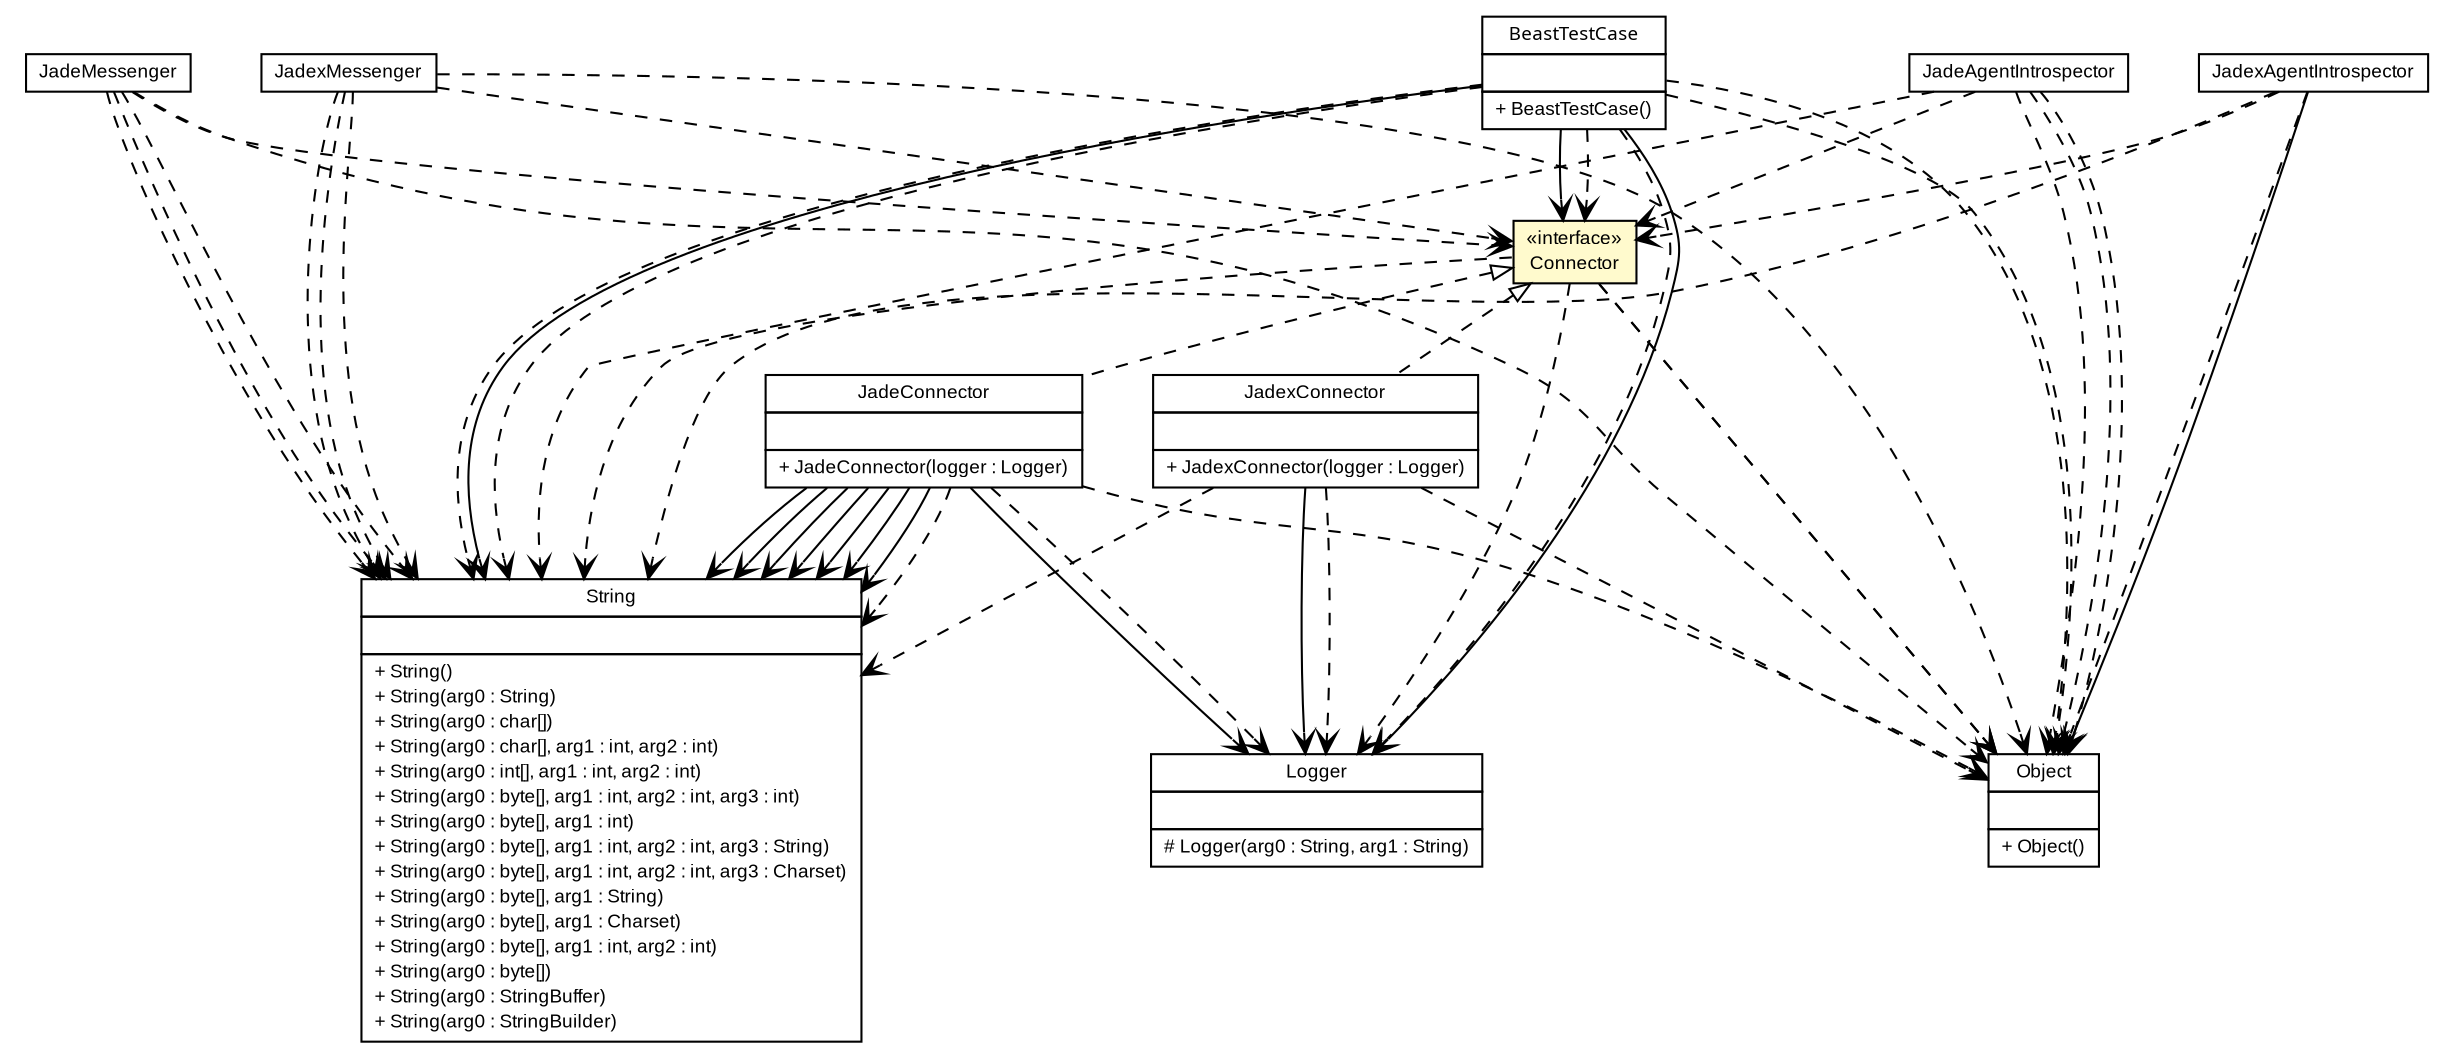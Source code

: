 #!/usr/local/bin/dot
#
# Class diagram 
# Generated by UMLGraph version 5.1 (http://www.umlgraph.org/)
#

digraph G {
	edge [fontname="arial",fontsize=10,labelfontname="arial",labelfontsize=10];
	node [fontname="arial",fontsize=10,shape=plaintext];
	nodesep=0.25;
	ranksep=0.5;
	// es.upm.dit.gsi.beast.platform.Connector
	c1626 [label=<<table title="es.upm.dit.gsi.beast.platform.Connector" border="0" cellborder="1" cellspacing="0" cellpadding="2" port="p" bgcolor="lemonChiffon" href="./Connector.html">
		<tr><td><table border="0" cellspacing="0" cellpadding="1">
<tr><td align="center" balign="center"> &#171;interface&#187; </td></tr>
<tr><td align="center" balign="center"> Connector </td></tr>
		</table></td></tr>
		</table>>, fontname="arial", fontcolor="black", fontsize=9.0];
	// es.upm.dit.gsi.beast.platform.jade.JadeMessenger
	c1629 [label=<<table title="es.upm.dit.gsi.beast.platform.jade.JadeMessenger" border="0" cellborder="1" cellspacing="0" cellpadding="2" port="p" href="./jade/JadeMessenger.html">
		<tr><td><table border="0" cellspacing="0" cellpadding="1">
<tr><td align="center" balign="center"> JadeMessenger </td></tr>
		</table></td></tr>
		</table>>, fontname="arial", fontcolor="black", fontsize=9.0];
	// es.upm.dit.gsi.beast.platform.jade.JadeConnector
	c1630 [label=<<table title="es.upm.dit.gsi.beast.platform.jade.JadeConnector" border="0" cellborder="1" cellspacing="0" cellpadding="2" port="p" href="./jade/JadeConnector.html">
		<tr><td><table border="0" cellspacing="0" cellpadding="1">
<tr><td align="center" balign="center"> JadeConnector </td></tr>
		</table></td></tr>
		<tr><td><table border="0" cellspacing="0" cellpadding="1">
<tr><td align="left" balign="left">  </td></tr>
		</table></td></tr>
		<tr><td><table border="0" cellspacing="0" cellpadding="1">
<tr><td align="left" balign="left"> + JadeConnector(logger : Logger) </td></tr>
		</table></td></tr>
		</table>>, fontname="arial", fontcolor="black", fontsize=9.0];
	// es.upm.dit.gsi.beast.platform.jade.JadeAgentIntrospector
	c1631 [label=<<table title="es.upm.dit.gsi.beast.platform.jade.JadeAgentIntrospector" border="0" cellborder="1" cellspacing="0" cellpadding="2" port="p" href="./jade/JadeAgentIntrospector.html">
		<tr><td><table border="0" cellspacing="0" cellpadding="1">
<tr><td align="center" balign="center"> JadeAgentIntrospector </td></tr>
		</table></td></tr>
		</table>>, fontname="arial", fontcolor="black", fontsize=9.0];
	// es.upm.dit.gsi.beast.platform.jadex.JadexMessenger
	c1632 [label=<<table title="es.upm.dit.gsi.beast.platform.jadex.JadexMessenger" border="0" cellborder="1" cellspacing="0" cellpadding="2" port="p" href="./jadex/JadexMessenger.html">
		<tr><td><table border="0" cellspacing="0" cellpadding="1">
<tr><td align="center" balign="center"> JadexMessenger </td></tr>
		</table></td></tr>
		</table>>, fontname="arial", fontcolor="black", fontsize=9.0];
	// es.upm.dit.gsi.beast.platform.jadex.JadexConnector
	c1633 [label=<<table title="es.upm.dit.gsi.beast.platform.jadex.JadexConnector" border="0" cellborder="1" cellspacing="0" cellpadding="2" port="p" href="./jadex/JadexConnector.html">
		<tr><td><table border="0" cellspacing="0" cellpadding="1">
<tr><td align="center" balign="center"> JadexConnector </td></tr>
		</table></td></tr>
		<tr><td><table border="0" cellspacing="0" cellpadding="1">
<tr><td align="left" balign="left">  </td></tr>
		</table></td></tr>
		<tr><td><table border="0" cellspacing="0" cellpadding="1">
<tr><td align="left" balign="left"> + JadexConnector(logger : Logger) </td></tr>
		</table></td></tr>
		</table>>, fontname="arial", fontcolor="black", fontsize=9.0];
	// es.upm.dit.gsi.beast.platform.jadex.JadexAgentIntrospector
	c1634 [label=<<table title="es.upm.dit.gsi.beast.platform.jadex.JadexAgentIntrospector" border="0" cellborder="1" cellspacing="0" cellpadding="2" port="p" href="./jadex/JadexAgentIntrospector.html">
		<tr><td><table border="0" cellspacing="0" cellpadding="1">
<tr><td align="center" balign="center"> JadexAgentIntrospector </td></tr>
		</table></td></tr>
		</table>>, fontname="arial", fontcolor="black", fontsize=9.0];
	// es.upm.dit.gsi.beast.story.BeastTestCase
	c1644 [label=<<table title="es.upm.dit.gsi.beast.story.BeastTestCase" border="0" cellborder="1" cellspacing="0" cellpadding="2" port="p" href="../story/BeastTestCase.html">
		<tr><td><table border="0" cellspacing="0" cellpadding="1">
<tr><td align="center" balign="center"><font face="ariali"> BeastTestCase </font></td></tr>
		</table></td></tr>
		<tr><td><table border="0" cellspacing="0" cellpadding="1">
<tr><td align="left" balign="left">  </td></tr>
		</table></td></tr>
		<tr><td><table border="0" cellspacing="0" cellpadding="1">
<tr><td align="left" balign="left"> + BeastTestCase() </td></tr>
		</table></td></tr>
		</table>>, fontname="arial", fontcolor="black", fontsize=9.0];
	//es.upm.dit.gsi.beast.platform.jade.JadeConnector implements es.upm.dit.gsi.beast.platform.Connector
	c1626:p -> c1630:p [dir=back,arrowtail=empty,style=dashed];
	//es.upm.dit.gsi.beast.platform.jadex.JadexConnector implements es.upm.dit.gsi.beast.platform.Connector
	c1626:p -> c1633:p [dir=back,arrowtail=empty,style=dashed];
	// es.upm.dit.gsi.beast.platform.jade.JadeConnector NAVASSOC java.util.logging.Logger
	c1630:p -> c1646:p [taillabel="", label="", headlabel="", fontname="arial", fontcolor="black", fontsize=10.0, color="black", arrowhead=open];
	// es.upm.dit.gsi.beast.platform.jade.JadeConnector NAVASSOC java.lang.String
	c1630:p -> c1653:p [taillabel="", label="", headlabel="", fontname="arial", fontcolor="black", fontsize=10.0, color="black", arrowhead=open];
	// es.upm.dit.gsi.beast.platform.jade.JadeConnector NAVASSOC java.lang.String
	c1630:p -> c1653:p [taillabel="", label="", headlabel="", fontname="arial", fontcolor="black", fontsize=10.0, color="black", arrowhead=open];
	// es.upm.dit.gsi.beast.platform.jade.JadeConnector NAVASSOC java.lang.String
	c1630:p -> c1653:p [taillabel="", label="", headlabel="", fontname="arial", fontcolor="black", fontsize=10.0, color="black", arrowhead=open];
	// es.upm.dit.gsi.beast.platform.jade.JadeConnector NAVASSOC java.lang.String
	c1630:p -> c1653:p [taillabel="", label="", headlabel="", fontname="arial", fontcolor="black", fontsize=10.0, color="black", arrowhead=open];
	// es.upm.dit.gsi.beast.platform.jade.JadeConnector NAVASSOC java.lang.String
	c1630:p -> c1653:p [taillabel="", label="", headlabel="", fontname="arial", fontcolor="black", fontsize=10.0, color="black", arrowhead=open];
	// es.upm.dit.gsi.beast.platform.jade.JadeConnector NAVASSOC java.lang.String
	c1630:p -> c1653:p [taillabel="", label="", headlabel="", fontname="arial", fontcolor="black", fontsize=10.0, color="black", arrowhead=open];
	// es.upm.dit.gsi.beast.platform.jade.JadeConnector NAVASSOC java.lang.String
	c1630:p -> c1653:p [taillabel="", label="", headlabel="", fontname="arial", fontcolor="black", fontsize=10.0, color="black", arrowhead=open];
	// es.upm.dit.gsi.beast.platform.jadex.JadexConnector NAVASSOC java.util.logging.Logger
	c1633:p -> c1646:p [taillabel="", label="", headlabel="", fontname="arial", fontcolor="black", fontsize=10.0, color="black", arrowhead=open];
	// es.upm.dit.gsi.beast.platform.jadex.JadexAgentIntrospector NAVASSOC java.lang.Object
	c1634:p -> c1661:p [taillabel="", label="", headlabel="", fontname="arial", fontcolor="black", fontsize=10.0, color="black", arrowhead=open];
	// es.upm.dit.gsi.beast.story.BeastTestCase NAVASSOC java.util.logging.Logger
	c1644:p -> c1646:p [taillabel="", label="", headlabel="", fontname="arial", fontcolor="black", fontsize=10.0, color="black", arrowhead=open];
	// es.upm.dit.gsi.beast.story.BeastTestCase NAVASSOC es.upm.dit.gsi.beast.platform.Connector
	c1644:p -> c1626:p [taillabel="", label="", headlabel="", fontname="arial", fontcolor="black", fontsize=10.0, color="black", arrowhead=open];
	// es.upm.dit.gsi.beast.story.BeastTestCase NAVASSOC java.lang.String
	c1644:p -> c1653:p [taillabel="", label="", headlabel="", fontname="arial", fontcolor="black", fontsize=10.0, color="black", arrowhead=open];
	// es.upm.dit.gsi.beast.platform.Connector DEPEND java.lang.Object
	c1626:p -> c1661:p [taillabel="", label="", headlabel="", fontname="arial", fontcolor="black", fontsize=10.0, color="black", arrowhead=open, style=dashed];
	// es.upm.dit.gsi.beast.platform.Connector DEPEND java.lang.String
	c1626:p -> c1653:p [taillabel="", label="", headlabel="", fontname="arial", fontcolor="black", fontsize=10.0, color="black", arrowhead=open, style=dashed];
	// es.upm.dit.gsi.beast.platform.Connector DEPEND java.util.logging.Logger
	c1626:p -> c1646:p [taillabel="", label="", headlabel="", fontname="arial", fontcolor="black", fontsize=10.0, color="black", arrowhead=open, style=dashed];
	// es.upm.dit.gsi.beast.platform.Connector DEPEND java.lang.Object
	c1626:p -> c1661:p [taillabel="", label="", headlabel="", fontname="arial", fontcolor="black", fontsize=10.0, color="black", arrowhead=open, style=dashed];
	// es.upm.dit.gsi.beast.platform.jade.JadeMessenger DEPEND java.lang.String
	c1629:p -> c1653:p [taillabel="", label="", headlabel="", fontname="arial", fontcolor="black", fontsize=10.0, color="black", arrowhead=open, style=dashed];
	// es.upm.dit.gsi.beast.platform.jade.JadeMessenger DEPEND java.lang.String
	c1629:p -> c1653:p [taillabel="", label="", headlabel="", fontname="arial", fontcolor="black", fontsize=10.0, color="black", arrowhead=open, style=dashed];
	// es.upm.dit.gsi.beast.platform.jade.JadeMessenger DEPEND java.lang.String
	c1629:p -> c1653:p [taillabel="", label="", headlabel="", fontname="arial", fontcolor="black", fontsize=10.0, color="black", arrowhead=open, style=dashed];
	// es.upm.dit.gsi.beast.platform.jade.JadeMessenger DEPEND java.lang.Object
	c1629:p -> c1661:p [taillabel="", label="", headlabel="", fontname="arial", fontcolor="black", fontsize=10.0, color="black", arrowhead=open, style=dashed];
	// es.upm.dit.gsi.beast.platform.jade.JadeMessenger DEPEND es.upm.dit.gsi.beast.platform.Connector
	c1629:p -> c1626:p [taillabel="", label="", headlabel="", fontname="arial", fontcolor="black", fontsize=10.0, color="black", arrowhead=open, style=dashed];
	// es.upm.dit.gsi.beast.platform.jade.JadeConnector DEPEND java.lang.String
	c1630:p -> c1653:p [taillabel="", label="", headlabel="", fontname="arial", fontcolor="black", fontsize=10.0, color="black", arrowhead=open, style=dashed];
	// es.upm.dit.gsi.beast.platform.jade.JadeConnector DEPEND java.util.logging.Logger
	c1630:p -> c1646:p [taillabel="", label="", headlabel="", fontname="arial", fontcolor="black", fontsize=10.0, color="black", arrowhead=open, style=dashed];
	// es.upm.dit.gsi.beast.platform.jade.JadeConnector DEPEND java.lang.Object
	c1630:p -> c1661:p [taillabel="", label="", headlabel="", fontname="arial", fontcolor="black", fontsize=10.0, color="black", arrowhead=open, style=dashed];
	// es.upm.dit.gsi.beast.platform.jade.JadeAgentIntrospector DEPEND java.lang.String
	c1631:p -> c1653:p [taillabel="", label="", headlabel="", fontname="arial", fontcolor="black", fontsize=10.0, color="black", arrowhead=open, style=dashed];
	// es.upm.dit.gsi.beast.platform.jade.JadeAgentIntrospector DEPEND java.lang.Object
	c1631:p -> c1661:p [taillabel="", label="", headlabel="", fontname="arial", fontcolor="black", fontsize=10.0, color="black", arrowhead=open, style=dashed];
	// es.upm.dit.gsi.beast.platform.jade.JadeAgentIntrospector DEPEND java.lang.Object
	c1631:p -> c1661:p [taillabel="", label="", headlabel="", fontname="arial", fontcolor="black", fontsize=10.0, color="black", arrowhead=open, style=dashed];
	// es.upm.dit.gsi.beast.platform.jade.JadeAgentIntrospector DEPEND es.upm.dit.gsi.beast.platform.Connector
	c1631:p -> c1626:p [taillabel="", label="", headlabel="", fontname="arial", fontcolor="black", fontsize=10.0, color="black", arrowhead=open, style=dashed];
	// es.upm.dit.gsi.beast.platform.jade.JadeAgentIntrospector DEPEND java.lang.Object
	c1631:p -> c1661:p [taillabel="", label="", headlabel="", fontname="arial", fontcolor="black", fontsize=10.0, color="black", arrowhead=open, style=dashed];
	// es.upm.dit.gsi.beast.platform.jadex.JadexMessenger DEPEND java.lang.String
	c1632:p -> c1653:p [taillabel="", label="", headlabel="", fontname="arial", fontcolor="black", fontsize=10.0, color="black", arrowhead=open, style=dashed];
	// es.upm.dit.gsi.beast.platform.jadex.JadexMessenger DEPEND java.lang.String
	c1632:p -> c1653:p [taillabel="", label="", headlabel="", fontname="arial", fontcolor="black", fontsize=10.0, color="black", arrowhead=open, style=dashed];
	// es.upm.dit.gsi.beast.platform.jadex.JadexMessenger DEPEND java.lang.Object
	c1632:p -> c1661:p [taillabel="", label="", headlabel="", fontname="arial", fontcolor="black", fontsize=10.0, color="black", arrowhead=open, style=dashed];
	// es.upm.dit.gsi.beast.platform.jadex.JadexMessenger DEPEND es.upm.dit.gsi.beast.platform.Connector
	c1632:p -> c1626:p [taillabel="", label="", headlabel="", fontname="arial", fontcolor="black", fontsize=10.0, color="black", arrowhead=open, style=dashed];
	// es.upm.dit.gsi.beast.platform.jadex.JadexMessenger DEPEND java.lang.String
	c1632:p -> c1653:p [taillabel="", label="", headlabel="", fontname="arial", fontcolor="black", fontsize=10.0, color="black", arrowhead=open, style=dashed];
	// es.upm.dit.gsi.beast.platform.jadex.JadexConnector DEPEND java.lang.String
	c1633:p -> c1653:p [taillabel="", label="", headlabel="", fontname="arial", fontcolor="black", fontsize=10.0, color="black", arrowhead=open, style=dashed];
	// es.upm.dit.gsi.beast.platform.jadex.JadexConnector DEPEND java.util.logging.Logger
	c1633:p -> c1646:p [taillabel="", label="", headlabel="", fontname="arial", fontcolor="black", fontsize=10.0, color="black", arrowhead=open, style=dashed];
	// es.upm.dit.gsi.beast.platform.jadex.JadexConnector DEPEND java.lang.Object
	c1633:p -> c1661:p [taillabel="", label="", headlabel="", fontname="arial", fontcolor="black", fontsize=10.0, color="black", arrowhead=open, style=dashed];
	// es.upm.dit.gsi.beast.platform.jadex.JadexAgentIntrospector DEPEND java.lang.String
	c1634:p -> c1653:p [taillabel="", label="", headlabel="", fontname="arial", fontcolor="black", fontsize=10.0, color="black", arrowhead=open, style=dashed];
	// es.upm.dit.gsi.beast.platform.jadex.JadexAgentIntrospector DEPEND java.lang.Object
	c1634:p -> c1661:p [taillabel="", label="", headlabel="", fontname="arial", fontcolor="black", fontsize=10.0, color="black", arrowhead=open, style=dashed];
	// es.upm.dit.gsi.beast.platform.jadex.JadexAgentIntrospector DEPEND es.upm.dit.gsi.beast.platform.Connector
	c1634:p -> c1626:p [taillabel="", label="", headlabel="", fontname="arial", fontcolor="black", fontsize=10.0, color="black", arrowhead=open, style=dashed];
	// es.upm.dit.gsi.beast.story.BeastTestCase DEPEND java.lang.String
	c1644:p -> c1653:p [taillabel="", label="", headlabel="", fontname="arial", fontcolor="black", fontsize=10.0, color="black", arrowhead=open, style=dashed];
	// es.upm.dit.gsi.beast.story.BeastTestCase DEPEND java.util.logging.Logger
	c1644:p -> c1646:p [taillabel="", label="", headlabel="", fontname="arial", fontcolor="black", fontsize=10.0, color="black", arrowhead=open, style=dashed];
	// es.upm.dit.gsi.beast.story.BeastTestCase DEPEND java.lang.Object
	c1644:p -> c1661:p [taillabel="", label="", headlabel="", fontname="arial", fontcolor="black", fontsize=10.0, color="black", arrowhead=open, style=dashed];
	// es.upm.dit.gsi.beast.story.BeastTestCase DEPEND es.upm.dit.gsi.beast.platform.Connector
	c1644:p -> c1626:p [taillabel="", label="", headlabel="", fontname="arial", fontcolor="black", fontsize=10.0, color="black", arrowhead=open, style=dashed];
	// es.upm.dit.gsi.beast.story.BeastTestCase DEPEND java.lang.String
	c1644:p -> c1653:p [taillabel="", label="", headlabel="", fontname="arial", fontcolor="black", fontsize=10.0, color="black", arrowhead=open, style=dashed];
	// es.upm.dit.gsi.beast.story.BeastTestCase DEPEND java.lang.Object
	c1644:p -> c1661:p [taillabel="", label="", headlabel="", fontname="arial", fontcolor="black", fontsize=10.0, color="black", arrowhead=open, style=dashed];
	// java.lang.Object
	c1661 [label=<<table title="java.lang.Object" border="0" cellborder="1" cellspacing="0" cellpadding="2" port="p" href="http://java.sun.com/j2se/1.4.2/docs/api/java/lang/Object.html">
		<tr><td><table border="0" cellspacing="0" cellpadding="1">
<tr><td align="center" balign="center"> Object </td></tr>
		</table></td></tr>
		<tr><td><table border="0" cellspacing="0" cellpadding="1">
<tr><td align="left" balign="left">  </td></tr>
		</table></td></tr>
		<tr><td><table border="0" cellspacing="0" cellpadding="1">
<tr><td align="left" balign="left"> + Object() </td></tr>
		</table></td></tr>
		</table>>, fontname="arial", fontcolor="black", fontsize=9.0];
	// java.lang.String
	c1653 [label=<<table title="java.lang.String" border="0" cellborder="1" cellspacing="0" cellpadding="2" port="p" href="http://java.sun.com/j2se/1.4.2/docs/api/java/lang/String.html">
		<tr><td><table border="0" cellspacing="0" cellpadding="1">
<tr><td align="center" balign="center"> String </td></tr>
		</table></td></tr>
		<tr><td><table border="0" cellspacing="0" cellpadding="1">
<tr><td align="left" balign="left">  </td></tr>
		</table></td></tr>
		<tr><td><table border="0" cellspacing="0" cellpadding="1">
<tr><td align="left" balign="left"> + String() </td></tr>
<tr><td align="left" balign="left"> + String(arg0 : String) </td></tr>
<tr><td align="left" balign="left"> + String(arg0 : char[]) </td></tr>
<tr><td align="left" balign="left"> + String(arg0 : char[], arg1 : int, arg2 : int) </td></tr>
<tr><td align="left" balign="left"> + String(arg0 : int[], arg1 : int, arg2 : int) </td></tr>
<tr><td align="left" balign="left"> + String(arg0 : byte[], arg1 : int, arg2 : int, arg3 : int) </td></tr>
<tr><td align="left" balign="left"> + String(arg0 : byte[], arg1 : int) </td></tr>
<tr><td align="left" balign="left"> + String(arg0 : byte[], arg1 : int, arg2 : int, arg3 : String) </td></tr>
<tr><td align="left" balign="left"> + String(arg0 : byte[], arg1 : int, arg2 : int, arg3 : Charset) </td></tr>
<tr><td align="left" balign="left"> + String(arg0 : byte[], arg1 : String) </td></tr>
<tr><td align="left" balign="left"> + String(arg0 : byte[], arg1 : Charset) </td></tr>
<tr><td align="left" balign="left"> + String(arg0 : byte[], arg1 : int, arg2 : int) </td></tr>
<tr><td align="left" balign="left"> + String(arg0 : byte[]) </td></tr>
<tr><td align="left" balign="left"> + String(arg0 : StringBuffer) </td></tr>
<tr><td align="left" balign="left"> + String(arg0 : StringBuilder) </td></tr>
		</table></td></tr>
		</table>>, fontname="arial", fontcolor="black", fontsize=9.0];
	// java.util.logging.Logger
	c1646 [label=<<table title="java.util.logging.Logger" border="0" cellborder="1" cellspacing="0" cellpadding="2" port="p" href="http://java.sun.com/j2se/1.4.2/docs/api/java/util/logging/Logger.html">
		<tr><td><table border="0" cellspacing="0" cellpadding="1">
<tr><td align="center" balign="center"> Logger </td></tr>
		</table></td></tr>
		<tr><td><table border="0" cellspacing="0" cellpadding="1">
<tr><td align="left" balign="left">  </td></tr>
		</table></td></tr>
		<tr><td><table border="0" cellspacing="0" cellpadding="1">
<tr><td align="left" balign="left"> # Logger(arg0 : String, arg1 : String) </td></tr>
		</table></td></tr>
		</table>>, fontname="arial", fontcolor="black", fontsize=9.0];
}

